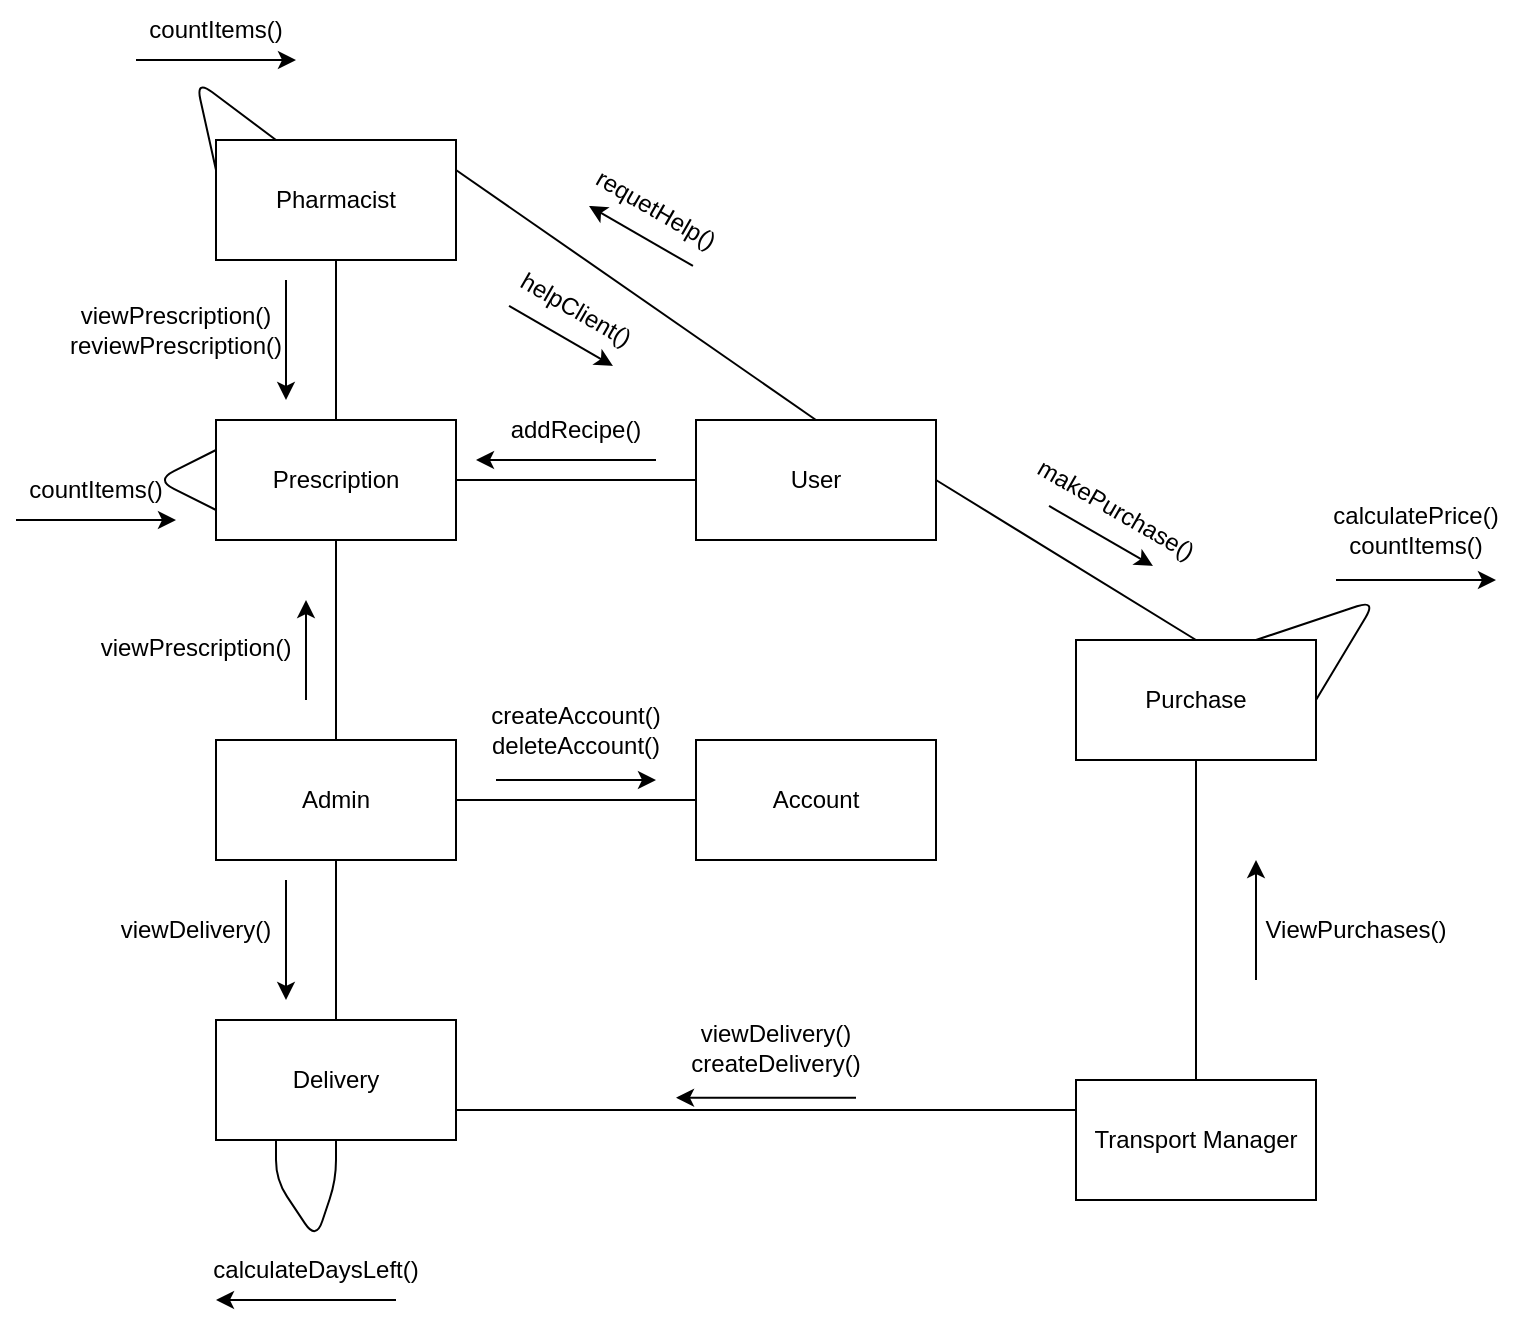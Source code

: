 <mxfile version="20.0.1" type="device"><diagram id="PwsHR1uVVIDiQV6qY_V2" name="Page-1"><mxGraphModel dx="1021" dy="1600" grid="1" gridSize="10" guides="1" tooltips="1" connect="1" arrows="1" fold="1" page="1" pageScale="1" pageWidth="850" pageHeight="1100" math="0" shadow="0"><root><mxCell id="0"/><mxCell id="1" parent="0"/><mxCell id="bYg_VL1uuu_J9txn9ola-1" value="Admin" style="rounded=0;whiteSpace=wrap;html=1;" parent="1" vertex="1"><mxGeometry x="120" y="120" width="120" height="60" as="geometry"/></mxCell><mxCell id="bYg_VL1uuu_J9txn9ola-5" value="Account" style="rounded=0;whiteSpace=wrap;html=1;" parent="1" vertex="1"><mxGeometry x="360" y="120" width="120" height="60" as="geometry"/></mxCell><mxCell id="bYg_VL1uuu_J9txn9ola-6" value="" style="endArrow=none;html=1;rounded=0;exitX=1;exitY=0.5;exitDx=0;exitDy=0;entryX=0;entryY=0.5;entryDx=0;entryDy=0;" parent="1" source="bYg_VL1uuu_J9txn9ola-1" target="bYg_VL1uuu_J9txn9ola-5" edge="1"><mxGeometry width="50" height="50" relative="1" as="geometry"><mxPoint x="400" y="280" as="sourcePoint"/><mxPoint x="450" y="230" as="targetPoint"/></mxGeometry></mxCell><mxCell id="bYg_VL1uuu_J9txn9ola-7" value="createAccount()&lt;br&gt;deleteAccount()" style="text;html=1;strokeColor=none;fillColor=none;align=center;verticalAlign=middle;whiteSpace=wrap;rounded=0;" parent="1" vertex="1"><mxGeometry x="270" y="100" width="60" height="30" as="geometry"/></mxCell><mxCell id="bYg_VL1uuu_J9txn9ola-8" value="" style="endArrow=classic;html=1;rounded=0;" parent="1" edge="1"><mxGeometry width="50" height="50" relative="1" as="geometry"><mxPoint x="260" y="140" as="sourcePoint"/><mxPoint x="340" y="140" as="targetPoint"/></mxGeometry></mxCell><mxCell id="bYg_VL1uuu_J9txn9ola-11" value="Transport Manager" style="rounded=0;whiteSpace=wrap;html=1;" parent="1" vertex="1"><mxGeometry x="550" y="290" width="120" height="60" as="geometry"/></mxCell><mxCell id="bYg_VL1uuu_J9txn9ola-12" value="Delivery" style="rounded=0;whiteSpace=wrap;html=1;" parent="1" vertex="1"><mxGeometry x="120" y="260" width="120" height="60" as="geometry"/></mxCell><mxCell id="bYg_VL1uuu_J9txn9ola-13" value="" style="endArrow=none;html=1;rounded=0;exitX=0.5;exitY=1;exitDx=0;exitDy=0;entryX=0.5;entryY=0;entryDx=0;entryDy=0;" parent="1" source="bYg_VL1uuu_J9txn9ola-1" target="bYg_VL1uuu_J9txn9ola-12" edge="1"><mxGeometry width="50" height="50" relative="1" as="geometry"><mxPoint x="250" y="160" as="sourcePoint"/><mxPoint x="360" y="160" as="targetPoint"/></mxGeometry></mxCell><mxCell id="bYg_VL1uuu_J9txn9ola-15" value="" style="endArrow=none;html=1;rounded=0;exitX=0;exitY=0.25;exitDx=0;exitDy=0;entryX=1;entryY=0.75;entryDx=0;entryDy=0;" parent="1" source="bYg_VL1uuu_J9txn9ola-11" target="bYg_VL1uuu_J9txn9ola-12" edge="1"><mxGeometry width="50" height="50" relative="1" as="geometry"><mxPoint x="370" y="265" as="sourcePoint"/><mxPoint x="260" y="284" as="targetPoint"/></mxGeometry></mxCell><mxCell id="bYg_VL1uuu_J9txn9ola-18" value="viewDelivery()&lt;br&gt;createDelivery()" style="text;html=1;strokeColor=none;fillColor=none;align=center;verticalAlign=middle;whiteSpace=wrap;rounded=0;" parent="1" vertex="1"><mxGeometry x="370" y="258.82" width="60" height="30" as="geometry"/></mxCell><mxCell id="bYg_VL1uuu_J9txn9ola-19" value="" style="endArrow=classic;html=1;rounded=0;" parent="1" edge="1"><mxGeometry width="50" height="50" relative="1" as="geometry"><mxPoint x="440" y="298.82" as="sourcePoint"/><mxPoint x="350" y="298.82" as="targetPoint"/></mxGeometry></mxCell><mxCell id="bYg_VL1uuu_J9txn9ola-22" value="viewDelivery()" style="text;html=1;strokeColor=none;fillColor=none;align=center;verticalAlign=middle;whiteSpace=wrap;rounded=0;" parent="1" vertex="1"><mxGeometry x="80" y="200" width="60" height="30" as="geometry"/></mxCell><mxCell id="bYg_VL1uuu_J9txn9ola-23" value="" style="endArrow=classic;html=1;rounded=0;" parent="1" edge="1"><mxGeometry width="50" height="50" relative="1" as="geometry"><mxPoint x="155" y="190" as="sourcePoint"/><mxPoint x="155" y="250" as="targetPoint"/></mxGeometry></mxCell><mxCell id="bYg_VL1uuu_J9txn9ola-24" value="Purchase" style="rounded=0;whiteSpace=wrap;html=1;" parent="1" vertex="1"><mxGeometry x="550" y="70" width="120" height="60" as="geometry"/></mxCell><mxCell id="bYg_VL1uuu_J9txn9ola-26" value="" style="endArrow=none;html=1;rounded=0;exitX=0.5;exitY=0;exitDx=0;exitDy=0;entryX=0.5;entryY=1;entryDx=0;entryDy=0;" parent="1" source="bYg_VL1uuu_J9txn9ola-11" target="bYg_VL1uuu_J9txn9ola-24" edge="1"><mxGeometry width="50" height="50" relative="1" as="geometry"><mxPoint x="480" y="325" as="sourcePoint"/><mxPoint x="250" y="315" as="targetPoint"/></mxGeometry></mxCell><mxCell id="bYg_VL1uuu_J9txn9ola-27" value="ViewPurchases()" style="text;html=1;strokeColor=none;fillColor=none;align=center;verticalAlign=middle;whiteSpace=wrap;rounded=0;" parent="1" vertex="1"><mxGeometry x="660" y="200" width="60" height="30" as="geometry"/></mxCell><mxCell id="bYg_VL1uuu_J9txn9ola-28" value="" style="endArrow=classic;html=1;rounded=0;" parent="1" edge="1"><mxGeometry width="50" height="50" relative="1" as="geometry"><mxPoint x="640" y="240" as="sourcePoint"/><mxPoint x="640" y="180" as="targetPoint"/></mxGeometry></mxCell><mxCell id="bYg_VL1uuu_J9txn9ola-29" value="Prescription" style="rounded=0;whiteSpace=wrap;html=1;" parent="1" vertex="1"><mxGeometry x="120" y="-40" width="120" height="60" as="geometry"/></mxCell><mxCell id="bYg_VL1uuu_J9txn9ola-30" value="viewPrescription()" style="text;html=1;strokeColor=none;fillColor=none;align=center;verticalAlign=middle;whiteSpace=wrap;rounded=0;" parent="1" vertex="1"><mxGeometry x="80" y="59" width="60" height="30" as="geometry"/></mxCell><mxCell id="bYg_VL1uuu_J9txn9ola-31" value="" style="endArrow=classic;html=1;rounded=0;" parent="1" edge="1"><mxGeometry width="50" height="50" relative="1" as="geometry"><mxPoint x="165" y="100" as="sourcePoint"/><mxPoint x="165" y="50" as="targetPoint"/></mxGeometry></mxCell><mxCell id="bYg_VL1uuu_J9txn9ola-36" value="" style="endArrow=none;html=1;rounded=0;exitX=0.5;exitY=1;exitDx=0;exitDy=0;entryX=0.5;entryY=0;entryDx=0;entryDy=0;" parent="1" source="bYg_VL1uuu_J9txn9ola-29" target="bYg_VL1uuu_J9txn9ola-1" edge="1"><mxGeometry width="50" height="50" relative="1" as="geometry"><mxPoint x="190" y="190" as="sourcePoint"/><mxPoint x="190" y="270" as="targetPoint"/></mxGeometry></mxCell><mxCell id="bYg_VL1uuu_J9txn9ola-37" value="User" style="rounded=0;whiteSpace=wrap;html=1;" parent="1" vertex="1"><mxGeometry x="360" y="-40" width="120" height="60" as="geometry"/></mxCell><mxCell id="bYg_VL1uuu_J9txn9ola-39" value="" style="endArrow=none;html=1;rounded=0;exitX=1;exitY=0.5;exitDx=0;exitDy=0;entryX=0;entryY=0.5;entryDx=0;entryDy=0;" parent="1" source="bYg_VL1uuu_J9txn9ola-29" target="bYg_VL1uuu_J9txn9ola-37" edge="1"><mxGeometry width="50" height="50" relative="1" as="geometry"><mxPoint x="250" y="160" as="sourcePoint"/><mxPoint x="370" y="160" as="targetPoint"/></mxGeometry></mxCell><mxCell id="bYg_VL1uuu_J9txn9ola-40" value="addRecipe()" style="text;html=1;strokeColor=none;fillColor=none;align=center;verticalAlign=middle;whiteSpace=wrap;rounded=0;" parent="1" vertex="1"><mxGeometry x="270" y="-50" width="60" height="30" as="geometry"/></mxCell><mxCell id="bYg_VL1uuu_J9txn9ola-41" value="" style="endArrow=classic;html=1;rounded=0;" parent="1" edge="1"><mxGeometry width="50" height="50" relative="1" as="geometry"><mxPoint x="340" y="-20" as="sourcePoint"/><mxPoint x="250" y="-20" as="targetPoint"/></mxGeometry></mxCell><mxCell id="bYg_VL1uuu_J9txn9ola-42" value="Pharmacist" style="rounded=0;whiteSpace=wrap;html=1;" parent="1" vertex="1"><mxGeometry x="120" y="-180" width="120" height="60" as="geometry"/></mxCell><mxCell id="bYg_VL1uuu_J9txn9ola-46" value="" style="endArrow=none;html=1;rounded=0;exitX=0.5;exitY=0;exitDx=0;exitDy=0;entryX=0.5;entryY=1;entryDx=0;entryDy=0;" parent="1" source="bYg_VL1uuu_J9txn9ola-29" target="bYg_VL1uuu_J9txn9ola-42" edge="1"><mxGeometry width="50" height="50" relative="1" as="geometry"><mxPoint x="250" as="sourcePoint"/><mxPoint x="370" as="targetPoint"/></mxGeometry></mxCell><mxCell id="bYg_VL1uuu_J9txn9ola-47" value="viewPrescription()&lt;br&gt;reviewPrescription()" style="text;html=1;strokeColor=none;fillColor=none;align=center;verticalAlign=middle;whiteSpace=wrap;rounded=0;" parent="1" vertex="1"><mxGeometry x="70" y="-100" width="60" height="30" as="geometry"/></mxCell><mxCell id="bYg_VL1uuu_J9txn9ola-48" value="" style="endArrow=classic;html=1;rounded=0;" parent="1" edge="1"><mxGeometry width="50" height="50" relative="1" as="geometry"><mxPoint x="155" y="-110" as="sourcePoint"/><mxPoint x="155" y="-50" as="targetPoint"/></mxGeometry></mxCell><mxCell id="bYg_VL1uuu_J9txn9ola-49" value="" style="endArrow=none;html=1;rounded=0;exitX=1;exitY=0.25;exitDx=0;exitDy=0;entryX=0.5;entryY=0;entryDx=0;entryDy=0;" parent="1" source="bYg_VL1uuu_J9txn9ola-42" target="bYg_VL1uuu_J9txn9ola-37" edge="1"><mxGeometry width="50" height="50" relative="1" as="geometry"><mxPoint x="250" as="sourcePoint"/><mxPoint x="370" as="targetPoint"/></mxGeometry></mxCell><mxCell id="bYg_VL1uuu_J9txn9ola-50" value="requetHelp()" style="text;html=1;strokeColor=none;fillColor=none;align=center;verticalAlign=middle;whiteSpace=wrap;rounded=0;rotation=30;" parent="1" vertex="1"><mxGeometry x="310" y="-160" width="60" height="30" as="geometry"/></mxCell><mxCell id="bYg_VL1uuu_J9txn9ola-51" value="" style="endArrow=classic;html=1;rounded=0;entryX=0;entryY=1;entryDx=0;entryDy=0;exitX=1;exitY=1;exitDx=0;exitDy=0;" parent="1" source="bYg_VL1uuu_J9txn9ola-50" target="bYg_VL1uuu_J9txn9ola-50" edge="1"><mxGeometry width="50" height="50" relative="1" as="geometry"><mxPoint x="460" y="-120" as="sourcePoint"/><mxPoint x="370" y="-120" as="targetPoint"/></mxGeometry></mxCell><mxCell id="bYg_VL1uuu_J9txn9ola-52" value="helpClient()" style="text;html=1;strokeColor=none;fillColor=none;align=center;verticalAlign=middle;whiteSpace=wrap;rounded=0;rotation=30;" parent="1" vertex="1"><mxGeometry x="270" y="-110" width="60" height="30" as="geometry"/></mxCell><mxCell id="bYg_VL1uuu_J9txn9ola-53" value="" style="endArrow=classic;html=1;rounded=0;entryX=1;entryY=1;entryDx=0;entryDy=0;exitX=0;exitY=1;exitDx=0;exitDy=0;" parent="1" source="bYg_VL1uuu_J9txn9ola-52" target="bYg_VL1uuu_J9txn9ola-52" edge="1"><mxGeometry width="50" height="50" relative="1" as="geometry"><mxPoint x="590" y="-122.99" as="sourcePoint"/><mxPoint x="660" y="-92.99" as="targetPoint"/></mxGeometry></mxCell><mxCell id="bYg_VL1uuu_J9txn9ola-56" value="" style="endArrow=none;html=1;rounded=0;exitX=0.5;exitY=0;exitDx=0;exitDy=0;entryX=1;entryY=0.5;entryDx=0;entryDy=0;" parent="1" source="bYg_VL1uuu_J9txn9ola-24" target="bYg_VL1uuu_J9txn9ola-37" edge="1"><mxGeometry width="50" height="50" relative="1" as="geometry"><mxPoint x="620" y="300" as="sourcePoint"/><mxPoint x="620" y="140" as="targetPoint"/></mxGeometry></mxCell><mxCell id="bYg_VL1uuu_J9txn9ola-57" value="makePurchase()" style="text;html=1;strokeColor=none;fillColor=none;align=center;verticalAlign=middle;whiteSpace=wrap;rounded=0;rotation=30;" parent="1" vertex="1"><mxGeometry x="540" y="-10" width="60" height="30" as="geometry"/></mxCell><mxCell id="bYg_VL1uuu_J9txn9ola-58" value="" style="endArrow=classic;html=1;rounded=0;entryX=1;entryY=1;entryDx=0;entryDy=0;exitX=0;exitY=1;exitDx=0;exitDy=0;" parent="1" source="bYg_VL1uuu_J9txn9ola-57" target="bYg_VL1uuu_J9txn9ola-57" edge="1"><mxGeometry width="50" height="50" relative="1" as="geometry"><mxPoint x="883.48" y="-32.99" as="sourcePoint"/><mxPoint x="953.48" y="-2.99" as="targetPoint"/></mxGeometry></mxCell><mxCell id="bYg_VL1uuu_J9txn9ola-61" value="" style="endArrow=none;html=1;rounded=1;entryX=0.5;entryY=1;entryDx=0;entryDy=0;exitX=0.25;exitY=1;exitDx=0;exitDy=0;" parent="1" source="bYg_VL1uuu_J9txn9ola-12" target="bYg_VL1uuu_J9txn9ola-12" edge="1"><mxGeometry width="50" height="50" relative="1" as="geometry"><mxPoint x="140" y="450" as="sourcePoint"/><mxPoint x="190" y="400" as="targetPoint"/><Array as="points"><mxPoint x="150" y="340"/><mxPoint x="170" y="370"/><mxPoint x="180" y="340"/></Array></mxGeometry></mxCell><mxCell id="bYg_VL1uuu_J9txn9ola-62" value="calculateDaysLeft()" style="text;html=1;strokeColor=none;fillColor=none;align=center;verticalAlign=middle;whiteSpace=wrap;rounded=0;" parent="1" vertex="1"><mxGeometry x="140" y="370" width="60" height="30" as="geometry"/></mxCell><mxCell id="bYg_VL1uuu_J9txn9ola-63" value="" style="endArrow=classic;html=1;rounded=0;" parent="1" edge="1"><mxGeometry width="50" height="50" relative="1" as="geometry"><mxPoint x="210" y="400" as="sourcePoint"/><mxPoint x="120" y="400" as="targetPoint"/></mxGeometry></mxCell><mxCell id="bYg_VL1uuu_J9txn9ola-64" value="" style="endArrow=none;html=1;rounded=1;exitX=0.75;exitY=0;exitDx=0;exitDy=0;entryX=1;entryY=0.5;entryDx=0;entryDy=0;" parent="1" source="bYg_VL1uuu_J9txn9ola-24" target="bYg_VL1uuu_J9txn9ola-24" edge="1"><mxGeometry width="50" height="50" relative="1" as="geometry"><mxPoint x="440" y="200" as="sourcePoint"/><mxPoint x="740" y="10" as="targetPoint"/><Array as="points"><mxPoint x="700" y="50"/></Array></mxGeometry></mxCell><mxCell id="bYg_VL1uuu_J9txn9ola-65" value="calculatePrice()&lt;br&gt;countItems()" style="text;html=1;strokeColor=none;fillColor=none;align=center;verticalAlign=middle;whiteSpace=wrap;rounded=0;" parent="1" vertex="1"><mxGeometry x="690" width="60" height="30" as="geometry"/></mxCell><mxCell id="bYg_VL1uuu_J9txn9ola-66" value="" style="endArrow=classic;html=1;rounded=0;" parent="1" edge="1"><mxGeometry width="50" height="50" relative="1" as="geometry"><mxPoint x="680" y="40" as="sourcePoint"/><mxPoint x="760" y="40" as="targetPoint"/></mxGeometry></mxCell><mxCell id="bYg_VL1uuu_J9txn9ola-68" value="" style="endArrow=none;html=1;rounded=1;exitX=0;exitY=0.25;exitDx=0;exitDy=0;entryX=0.25;entryY=0;entryDx=0;entryDy=0;" parent="1" source="bYg_VL1uuu_J9txn9ola-42" target="bYg_VL1uuu_J9txn9ola-42" edge="1"><mxGeometry width="50" height="50" relative="1" as="geometry"><mxPoint x="350" as="sourcePoint"/><mxPoint x="400" y="-50" as="targetPoint"/><Array as="points"><mxPoint x="110" y="-210"/></Array></mxGeometry></mxCell><mxCell id="bYg_VL1uuu_J9txn9ola-69" value="countItems()" style="text;html=1;strokeColor=none;fillColor=none;align=center;verticalAlign=middle;whiteSpace=wrap;rounded=0;" parent="1" vertex="1"><mxGeometry x="90" y="-250" width="60" height="30" as="geometry"/></mxCell><mxCell id="bYg_VL1uuu_J9txn9ola-70" value="" style="endArrow=classic;html=1;rounded=0;" parent="1" edge="1"><mxGeometry width="50" height="50" relative="1" as="geometry"><mxPoint x="80" y="-220" as="sourcePoint"/><mxPoint x="160" y="-220" as="targetPoint"/></mxGeometry></mxCell><mxCell id="bYg_VL1uuu_J9txn9ola-238" value="" style="endArrow=none;html=1;rounded=1;exitX=0;exitY=0.75;exitDx=0;exitDy=0;entryX=0;entryY=0.25;entryDx=0;entryDy=0;" parent="1" source="bYg_VL1uuu_J9txn9ola-29" target="bYg_VL1uuu_J9txn9ola-29" edge="1"><mxGeometry width="50" height="50" relative="1" as="geometry"><mxPoint x="50" y="35" as="sourcePoint"/><mxPoint x="80" y="20" as="targetPoint"/><Array as="points"><mxPoint x="90" y="-10"/></Array></mxGeometry></mxCell><mxCell id="bYg_VL1uuu_J9txn9ola-239" value="countItems()" style="text;html=1;strokeColor=none;fillColor=none;align=center;verticalAlign=middle;whiteSpace=wrap;rounded=0;" parent="1" vertex="1"><mxGeometry x="30" y="-20" width="60" height="30" as="geometry"/></mxCell><mxCell id="bYg_VL1uuu_J9txn9ola-240" value="" style="endArrow=classic;html=1;rounded=0;" parent="1" edge="1"><mxGeometry width="50" height="50" relative="1" as="geometry"><mxPoint x="20" y="10" as="sourcePoint"/><mxPoint x="100" y="10" as="targetPoint"/></mxGeometry></mxCell></root></mxGraphModel></diagram></mxfile>
